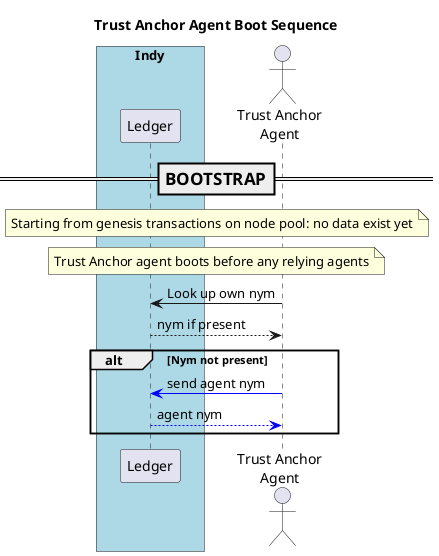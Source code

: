 @startuml
/'
Copyright 2017-2018 Government of Canada - Public Services and Procurement Canada - buyandsell.gc.ca

Licensed under the Apache License, Version 2.0 (the "License");
you may not use this file except in compliance with the License.
You may obtain a copy of the License at

http://www.apache.org/licenses/LICENSE-2.0

Unless required by applicable law or agreed to in writing, software
distributed under the License is distributed on an "AS IS" BASIS,
WITHOUT WARRANTIES OR CONDITIONS OF ANY KIND, either express or implied.
See the License for the specific language governing permissions and
limitations under the License.
'/

skinparam ParticipantPadding 20
skinparam BaloxPadding 20

title Trust Anchor Agent Boot Sequence


box "Indy" #LightBlue
    participant "Ledger" as ledger
endbox
actor "Trust Anchor\nAgent" as tag

=== BOOTSTRAP ==
note over ledger, tag
Starting from genesis transactions on node pool: no data exist yet
endnote


note over ledger, tag
Trust Anchor agent boots before any relying agents
endnote

tag -> ledger: Look up own nym
ledger --> tag: nym if present
alt Nym not present
    tag -[#blue]> ledger: send agent nym
    ledger --[#blue]> tag: agent nym
end

@enduml
